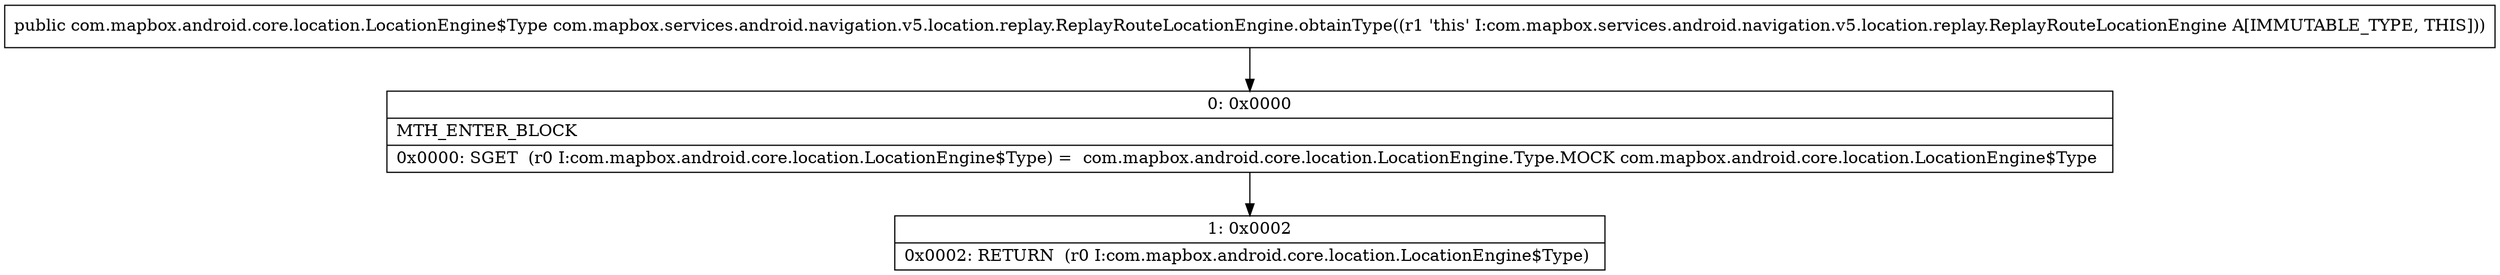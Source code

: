 digraph "CFG forcom.mapbox.services.android.navigation.v5.location.replay.ReplayRouteLocationEngine.obtainType()Lcom\/mapbox\/android\/core\/location\/LocationEngine$Type;" {
Node_0 [shape=record,label="{0\:\ 0x0000|MTH_ENTER_BLOCK\l|0x0000: SGET  (r0 I:com.mapbox.android.core.location.LocationEngine$Type) =  com.mapbox.android.core.location.LocationEngine.Type.MOCK com.mapbox.android.core.location.LocationEngine$Type \l}"];
Node_1 [shape=record,label="{1\:\ 0x0002|0x0002: RETURN  (r0 I:com.mapbox.android.core.location.LocationEngine$Type) \l}"];
MethodNode[shape=record,label="{public com.mapbox.android.core.location.LocationEngine$Type com.mapbox.services.android.navigation.v5.location.replay.ReplayRouteLocationEngine.obtainType((r1 'this' I:com.mapbox.services.android.navigation.v5.location.replay.ReplayRouteLocationEngine A[IMMUTABLE_TYPE, THIS])) }"];
MethodNode -> Node_0;
Node_0 -> Node_1;
}

